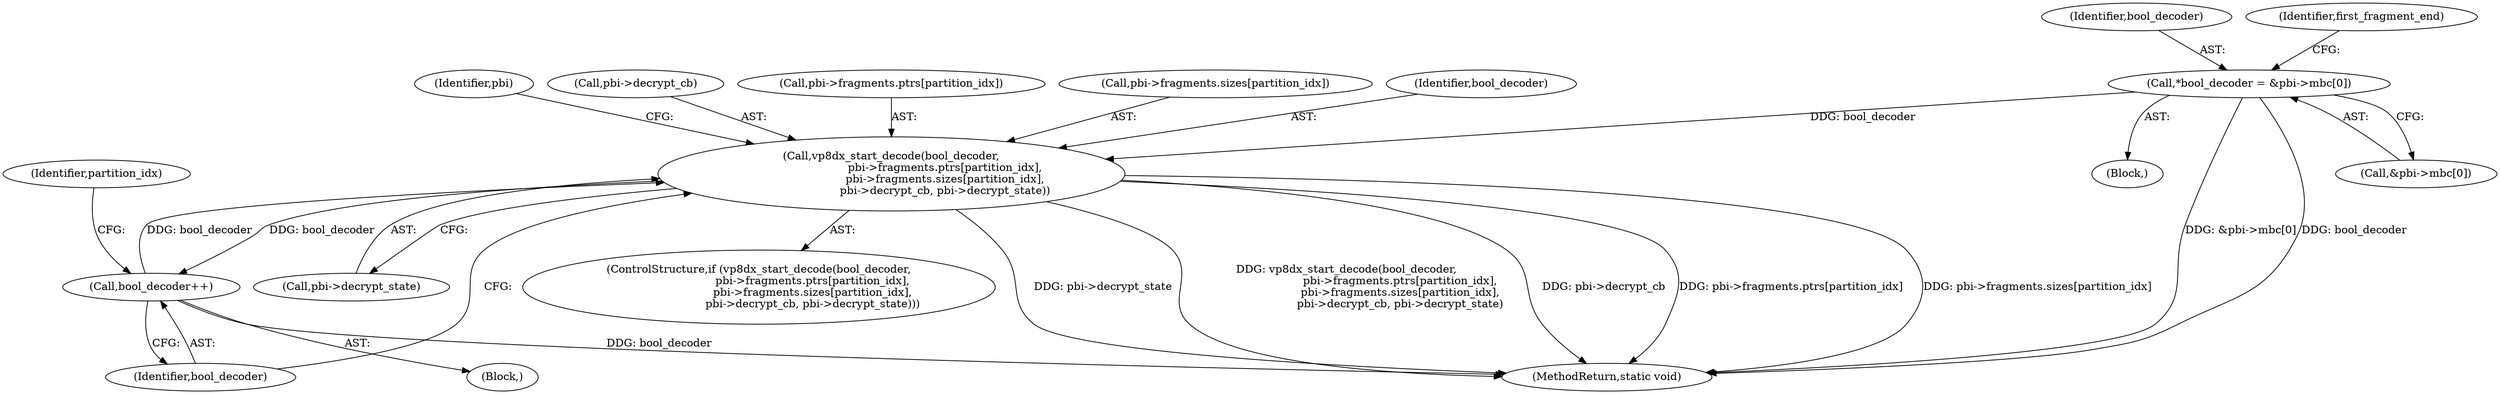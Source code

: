 digraph "0_Android_6886e8e0a9db2dbad723dc37a548233e004b33bc@array" {
"1000112" [label="(Call,*bool_decoder = &pbi->mbc[0])"];
"1000378" [label="(Call,vp8dx_start_decode(bool_decoder,\n                               pbi->fragments.ptrs[partition_idx],\n                               pbi->fragments.sizes[partition_idx],\n                               pbi->decrypt_cb, pbi->decrypt_state))"];
"1000410" [label="(Call,bool_decoder++)"];
"1000378" [label="(Call,vp8dx_start_decode(bool_decoder,\n                               pbi->fragments.ptrs[partition_idx],\n                               pbi->fragments.sizes[partition_idx],\n                               pbi->decrypt_cb, pbi->decrypt_state))"];
"1000404" [label="(Identifier,pbi)"];
"1000114" [label="(Call,&pbi->mbc[0])"];
"1000394" [label="(Call,pbi->decrypt_cb)"];
"1000410" [label="(Call,bool_decoder++)"];
"1000376" [label="(Block,)"];
"1000113" [label="(Identifier,bool_decoder)"];
"1000380" [label="(Call,pbi->fragments.ptrs[partition_idx])"];
"1000411" [label="(Identifier,bool_decoder)"];
"1000452" [label="(MethodReturn,static void)"];
"1000110" [label="(Block,)"];
"1000397" [label="(Call,pbi->decrypt_state)"];
"1000125" [label="(Identifier,first_fragment_end)"];
"1000387" [label="(Call,pbi->fragments.sizes[partition_idx])"];
"1000379" [label="(Identifier,bool_decoder)"];
"1000377" [label="(ControlStructure,if (vp8dx_start_decode(bool_decoder,\n                               pbi->fragments.ptrs[partition_idx],\n                               pbi->fragments.sizes[partition_idx],\n                               pbi->decrypt_cb, pbi->decrypt_state)))"];
"1000112" [label="(Call,*bool_decoder = &pbi->mbc[0])"];
"1000375" [label="(Identifier,partition_idx)"];
"1000112" -> "1000110"  [label="AST: "];
"1000112" -> "1000114"  [label="CFG: "];
"1000113" -> "1000112"  [label="AST: "];
"1000114" -> "1000112"  [label="AST: "];
"1000125" -> "1000112"  [label="CFG: "];
"1000112" -> "1000452"  [label="DDG: &pbi->mbc[0]"];
"1000112" -> "1000452"  [label="DDG: bool_decoder"];
"1000112" -> "1000378"  [label="DDG: bool_decoder"];
"1000378" -> "1000377"  [label="AST: "];
"1000378" -> "1000397"  [label="CFG: "];
"1000379" -> "1000378"  [label="AST: "];
"1000380" -> "1000378"  [label="AST: "];
"1000387" -> "1000378"  [label="AST: "];
"1000394" -> "1000378"  [label="AST: "];
"1000397" -> "1000378"  [label="AST: "];
"1000404" -> "1000378"  [label="CFG: "];
"1000411" -> "1000378"  [label="CFG: "];
"1000378" -> "1000452"  [label="DDG: pbi->decrypt_state"];
"1000378" -> "1000452"  [label="DDG: pbi->decrypt_cb"];
"1000378" -> "1000452"  [label="DDG: pbi->fragments.ptrs[partition_idx]"];
"1000378" -> "1000452"  [label="DDG: pbi->fragments.sizes[partition_idx]"];
"1000378" -> "1000452"  [label="DDG: vp8dx_start_decode(bool_decoder,\n                               pbi->fragments.ptrs[partition_idx],\n                               pbi->fragments.sizes[partition_idx],\n                               pbi->decrypt_cb, pbi->decrypt_state)"];
"1000410" -> "1000378"  [label="DDG: bool_decoder"];
"1000378" -> "1000410"  [label="DDG: bool_decoder"];
"1000410" -> "1000376"  [label="AST: "];
"1000410" -> "1000411"  [label="CFG: "];
"1000411" -> "1000410"  [label="AST: "];
"1000375" -> "1000410"  [label="CFG: "];
"1000410" -> "1000452"  [label="DDG: bool_decoder"];
}
